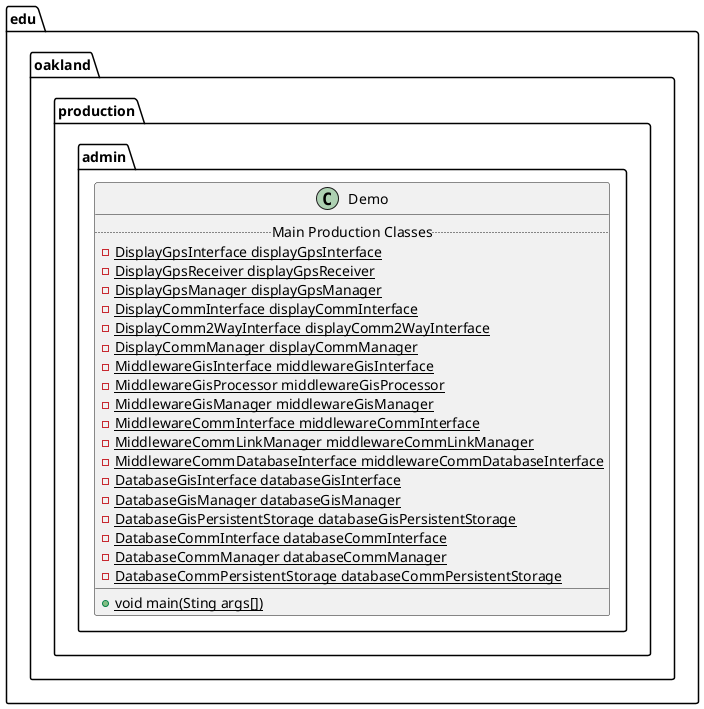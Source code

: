 @startuml Demo

package edu.oakland.production.admin {
    class Demo {
        .. Main Production Classes ..
        {static} - DisplayGpsInterface displayGpsInterface
        {static} - DisplayGpsReceiver displayGpsReceiver
        {static} - DisplayGpsManager displayGpsManager
        {static} - DisplayCommInterface displayCommInterface
        {static} - DisplayComm2WayInterface displayComm2WayInterface
        {static} - DisplayCommManager displayCommManager
        {static} - MiddlewareGisInterface middlewareGisInterface
        {static} - MiddlewareGisProcessor middlewareGisProcessor
        {static} - MiddlewareGisManager middlewareGisManager
        {static} - MiddlewareCommInterface middlewareCommInterface
        {static} - MiddlewareCommLinkManager middlewareCommLinkManager
        {static} - MiddlewareCommDatabaseInterface middlewareCommDatabaseInterface
        {static} - DatabaseGisInterface databaseGisInterface
        {static} - DatabaseGisManager databaseGisManager
        {static} - DatabaseGisPersistentStorage databaseGisPersistentStorage
        {static} - DatabaseCommInterface databaseCommInterface
        {static} - DatabaseCommManager databaseCommManager
        {static} - DatabaseCommPersistentStorage databaseCommPersistentStorage
        __
        {static} + void main(Sting args[])
    }
}

@enduml